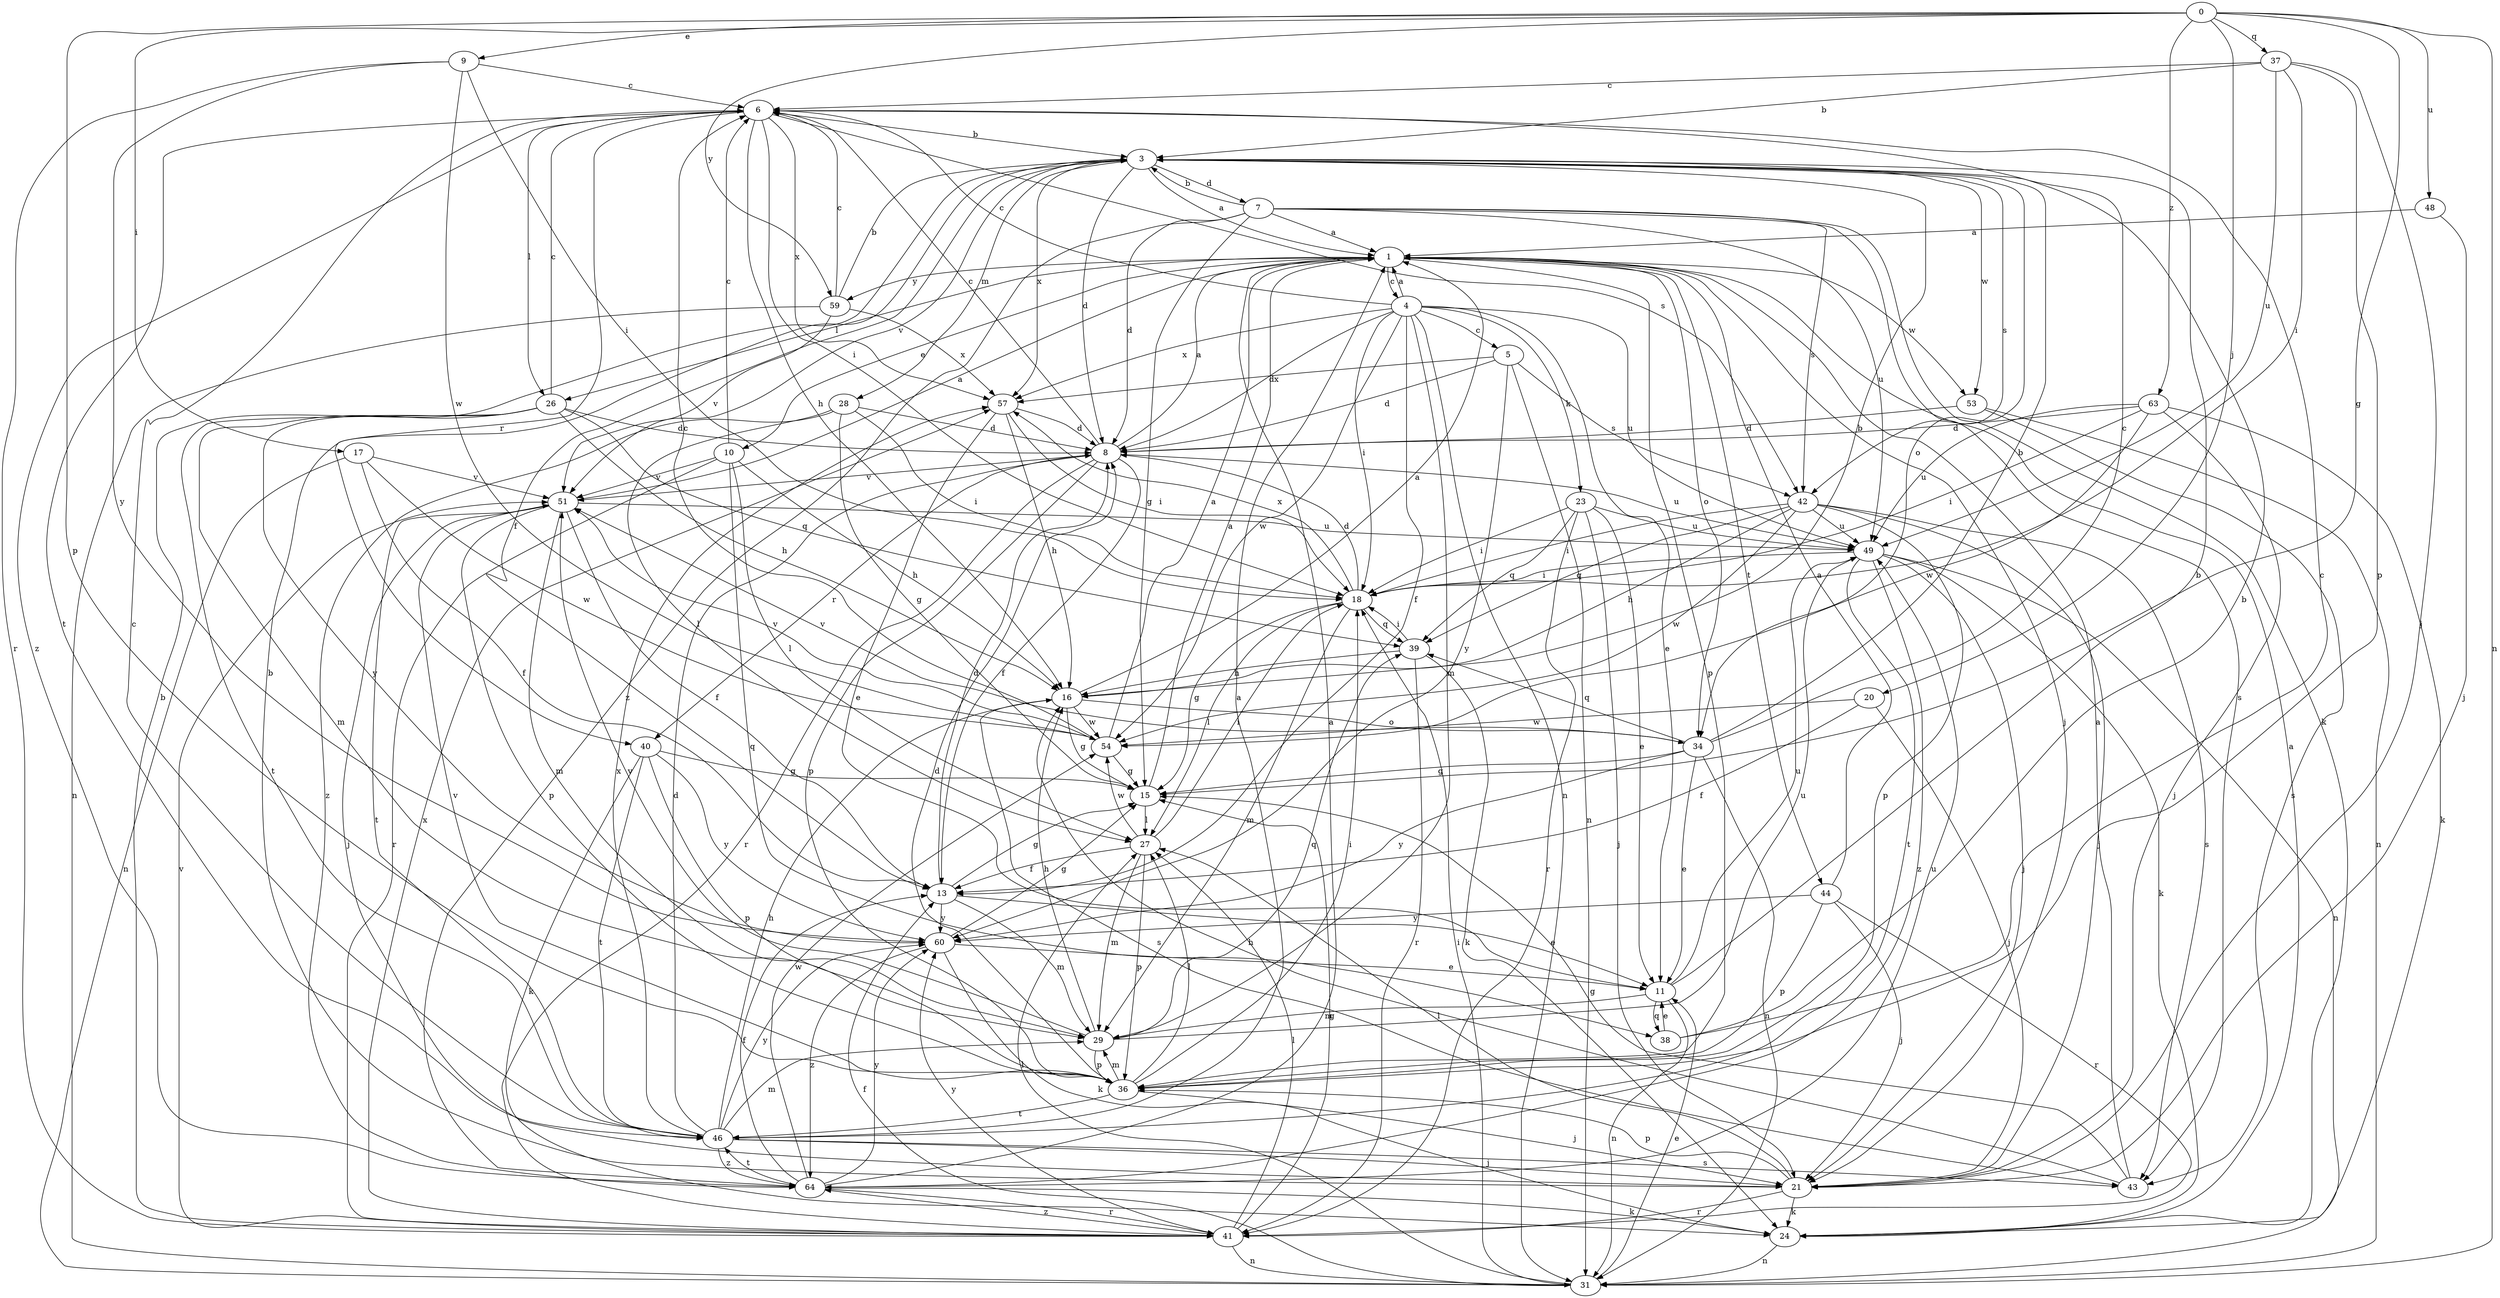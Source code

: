 strict digraph  {
0;
1;
3;
4;
5;
6;
7;
8;
9;
10;
11;
13;
15;
16;
17;
18;
20;
21;
23;
24;
26;
27;
28;
29;
31;
34;
36;
37;
38;
39;
40;
41;
42;
43;
44;
46;
48;
49;
51;
53;
54;
57;
59;
60;
63;
64;
0 -> 9  [label=e];
0 -> 15  [label=g];
0 -> 17  [label=i];
0 -> 20  [label=j];
0 -> 31  [label=n];
0 -> 36  [label=p];
0 -> 37  [label=q];
0 -> 48  [label=u];
0 -> 59  [label=y];
0 -> 63  [label=z];
1 -> 4  [label=c];
1 -> 10  [label=e];
1 -> 21  [label=j];
1 -> 26  [label=l];
1 -> 34  [label=o];
1 -> 36  [label=p];
1 -> 44  [label=t];
1 -> 53  [label=w];
1 -> 59  [label=y];
3 -> 1  [label=a];
3 -> 7  [label=d];
3 -> 8  [label=d];
3 -> 13  [label=f];
3 -> 28  [label=m];
3 -> 34  [label=o];
3 -> 42  [label=s];
3 -> 51  [label=v];
3 -> 53  [label=w];
3 -> 57  [label=x];
4 -> 1  [label=a];
4 -> 5  [label=c];
4 -> 6  [label=c];
4 -> 8  [label=d];
4 -> 11  [label=e];
4 -> 13  [label=f];
4 -> 18  [label=i];
4 -> 23  [label=k];
4 -> 29  [label=m];
4 -> 31  [label=n];
4 -> 49  [label=u];
4 -> 54  [label=w];
4 -> 57  [label=x];
5 -> 8  [label=d];
5 -> 31  [label=n];
5 -> 42  [label=s];
5 -> 57  [label=x];
5 -> 60  [label=y];
6 -> 3  [label=b];
6 -> 16  [label=h];
6 -> 18  [label=i];
6 -> 26  [label=l];
6 -> 40  [label=r];
6 -> 42  [label=s];
6 -> 46  [label=t];
6 -> 57  [label=x];
6 -> 64  [label=z];
7 -> 1  [label=a];
7 -> 3  [label=b];
7 -> 8  [label=d];
7 -> 15  [label=g];
7 -> 24  [label=k];
7 -> 42  [label=s];
7 -> 43  [label=s];
7 -> 49  [label=u];
7 -> 64  [label=z];
8 -> 1  [label=a];
8 -> 6  [label=c];
8 -> 13  [label=f];
8 -> 36  [label=p];
8 -> 40  [label=r];
8 -> 41  [label=r];
8 -> 49  [label=u];
8 -> 51  [label=v];
9 -> 6  [label=c];
9 -> 18  [label=i];
9 -> 41  [label=r];
9 -> 54  [label=w];
9 -> 60  [label=y];
10 -> 6  [label=c];
10 -> 16  [label=h];
10 -> 27  [label=l];
10 -> 38  [label=q];
10 -> 41  [label=r];
10 -> 51  [label=v];
11 -> 3  [label=b];
11 -> 29  [label=m];
11 -> 31  [label=n];
11 -> 38  [label=q];
11 -> 49  [label=u];
13 -> 8  [label=d];
13 -> 11  [label=e];
13 -> 15  [label=g];
13 -> 29  [label=m];
13 -> 60  [label=y];
15 -> 1  [label=a];
15 -> 27  [label=l];
16 -> 1  [label=a];
16 -> 3  [label=b];
16 -> 15  [label=g];
16 -> 34  [label=o];
16 -> 43  [label=s];
16 -> 54  [label=w];
17 -> 13  [label=f];
17 -> 31  [label=n];
17 -> 51  [label=v];
17 -> 54  [label=w];
18 -> 8  [label=d];
18 -> 15  [label=g];
18 -> 27  [label=l];
18 -> 29  [label=m];
18 -> 39  [label=q];
18 -> 57  [label=x];
20 -> 13  [label=f];
20 -> 21  [label=j];
20 -> 54  [label=w];
21 -> 3  [label=b];
21 -> 24  [label=k];
21 -> 27  [label=l];
21 -> 36  [label=p];
21 -> 41  [label=r];
23 -> 11  [label=e];
23 -> 18  [label=i];
23 -> 21  [label=j];
23 -> 39  [label=q];
23 -> 41  [label=r];
23 -> 49  [label=u];
24 -> 1  [label=a];
24 -> 31  [label=n];
26 -> 6  [label=c];
26 -> 8  [label=d];
26 -> 16  [label=h];
26 -> 29  [label=m];
26 -> 39  [label=q];
26 -> 46  [label=t];
26 -> 60  [label=y];
27 -> 13  [label=f];
27 -> 18  [label=i];
27 -> 29  [label=m];
27 -> 36  [label=p];
27 -> 54  [label=w];
28 -> 8  [label=d];
28 -> 15  [label=g];
28 -> 18  [label=i];
28 -> 27  [label=l];
28 -> 64  [label=z];
29 -> 16  [label=h];
29 -> 36  [label=p];
29 -> 39  [label=q];
29 -> 49  [label=u];
29 -> 51  [label=v];
31 -> 11  [label=e];
31 -> 13  [label=f];
31 -> 18  [label=i];
31 -> 27  [label=l];
34 -> 3  [label=b];
34 -> 6  [label=c];
34 -> 11  [label=e];
34 -> 15  [label=g];
34 -> 31  [label=n];
34 -> 39  [label=q];
34 -> 51  [label=v];
34 -> 60  [label=y];
36 -> 8  [label=d];
36 -> 18  [label=i];
36 -> 21  [label=j];
36 -> 27  [label=l];
36 -> 29  [label=m];
36 -> 46  [label=t];
36 -> 51  [label=v];
37 -> 3  [label=b];
37 -> 6  [label=c];
37 -> 18  [label=i];
37 -> 21  [label=j];
37 -> 36  [label=p];
37 -> 49  [label=u];
38 -> 3  [label=b];
38 -> 6  [label=c];
38 -> 11  [label=e];
39 -> 16  [label=h];
39 -> 18  [label=i];
39 -> 24  [label=k];
39 -> 41  [label=r];
40 -> 15  [label=g];
40 -> 24  [label=k];
40 -> 36  [label=p];
40 -> 46  [label=t];
40 -> 60  [label=y];
41 -> 3  [label=b];
41 -> 15  [label=g];
41 -> 27  [label=l];
41 -> 31  [label=n];
41 -> 51  [label=v];
41 -> 57  [label=x];
41 -> 60  [label=y];
41 -> 64  [label=z];
42 -> 16  [label=h];
42 -> 18  [label=i];
42 -> 21  [label=j];
42 -> 36  [label=p];
42 -> 39  [label=q];
42 -> 43  [label=s];
42 -> 49  [label=u];
42 -> 54  [label=w];
43 -> 1  [label=a];
43 -> 15  [label=g];
43 -> 16  [label=h];
44 -> 1  [label=a];
44 -> 21  [label=j];
44 -> 36  [label=p];
44 -> 41  [label=r];
44 -> 60  [label=y];
46 -> 1  [label=a];
46 -> 6  [label=c];
46 -> 8  [label=d];
46 -> 16  [label=h];
46 -> 21  [label=j];
46 -> 29  [label=m];
46 -> 43  [label=s];
46 -> 57  [label=x];
46 -> 60  [label=y];
46 -> 64  [label=z];
48 -> 1  [label=a];
48 -> 21  [label=j];
49 -> 18  [label=i];
49 -> 21  [label=j];
49 -> 24  [label=k];
49 -> 31  [label=n];
49 -> 46  [label=t];
49 -> 64  [label=z];
51 -> 1  [label=a];
51 -> 13  [label=f];
51 -> 21  [label=j];
51 -> 29  [label=m];
51 -> 36  [label=p];
51 -> 46  [label=t];
51 -> 49  [label=u];
53 -> 8  [label=d];
53 -> 31  [label=n];
53 -> 43  [label=s];
54 -> 1  [label=a];
54 -> 6  [label=c];
54 -> 15  [label=g];
54 -> 51  [label=v];
57 -> 8  [label=d];
57 -> 11  [label=e];
57 -> 16  [label=h];
57 -> 18  [label=i];
59 -> 3  [label=b];
59 -> 6  [label=c];
59 -> 31  [label=n];
59 -> 51  [label=v];
59 -> 57  [label=x];
60 -> 11  [label=e];
60 -> 15  [label=g];
60 -> 24  [label=k];
60 -> 64  [label=z];
63 -> 8  [label=d];
63 -> 18  [label=i];
63 -> 21  [label=j];
63 -> 24  [label=k];
63 -> 49  [label=u];
63 -> 54  [label=w];
64 -> 1  [label=a];
64 -> 13  [label=f];
64 -> 24  [label=k];
64 -> 41  [label=r];
64 -> 46  [label=t];
64 -> 49  [label=u];
64 -> 54  [label=w];
64 -> 60  [label=y];
}
